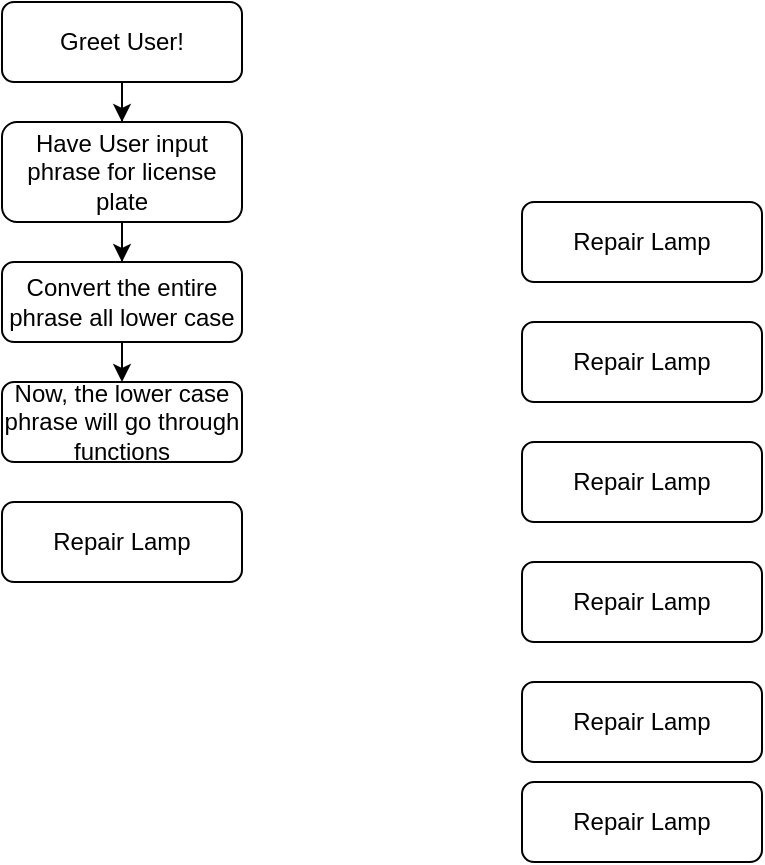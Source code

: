 <mxfile version="21.1.7" type="github">
  <diagram id="C5RBs43oDa-KdzZeNtuy" name="Page-1">
    <mxGraphModel dx="615" dy="544" grid="1" gridSize="10" guides="1" tooltips="1" connect="1" arrows="1" fold="1" page="1" pageScale="1" pageWidth="827" pageHeight="1169" math="0" shadow="0">
      <root>
        <mxCell id="WIyWlLk6GJQsqaUBKTNV-0" />
        <mxCell id="WIyWlLk6GJQsqaUBKTNV-1" parent="WIyWlLk6GJQsqaUBKTNV-0" />
        <mxCell id="wUMPg6dEyDOCm5ZmR4E2-0" style="edgeStyle=orthogonalEdgeStyle;rounded=0;orthogonalLoop=1;jettySize=auto;html=1;entryX=0.5;entryY=0;entryDx=0;entryDy=0;" edge="1" parent="WIyWlLk6GJQsqaUBKTNV-1" source="WIyWlLk6GJQsqaUBKTNV-3" target="WIyWlLk6GJQsqaUBKTNV-7">
          <mxGeometry relative="1" as="geometry" />
        </mxCell>
        <mxCell id="WIyWlLk6GJQsqaUBKTNV-3" value="Greet User!" style="rounded=1;whiteSpace=wrap;html=1;fontSize=12;glass=0;strokeWidth=1;shadow=0;" parent="WIyWlLk6GJQsqaUBKTNV-1" vertex="1">
          <mxGeometry x="160" y="80" width="120" height="40" as="geometry" />
        </mxCell>
        <mxCell id="wUMPg6dEyDOCm5ZmR4E2-2" style="edgeStyle=orthogonalEdgeStyle;rounded=0;orthogonalLoop=1;jettySize=auto;html=1;entryX=0.5;entryY=0;entryDx=0;entryDy=0;" edge="1" parent="WIyWlLk6GJQsqaUBKTNV-1" source="WIyWlLk6GJQsqaUBKTNV-7" target="WIyWlLk6GJQsqaUBKTNV-12">
          <mxGeometry relative="1" as="geometry" />
        </mxCell>
        <mxCell id="WIyWlLk6GJQsqaUBKTNV-7" value="Have User input phrase for license plate" style="rounded=1;whiteSpace=wrap;html=1;fontSize=12;glass=0;strokeWidth=1;shadow=0;" parent="WIyWlLk6GJQsqaUBKTNV-1" vertex="1">
          <mxGeometry x="160" y="140" width="120" height="50" as="geometry" />
        </mxCell>
        <mxCell id="WIyWlLk6GJQsqaUBKTNV-11" value="Now, the lower case phrase will go through functions" style="rounded=1;whiteSpace=wrap;html=1;fontSize=12;glass=0;strokeWidth=1;shadow=0;" parent="WIyWlLk6GJQsqaUBKTNV-1" vertex="1">
          <mxGeometry x="160" y="270" width="120" height="40" as="geometry" />
        </mxCell>
        <mxCell id="wUMPg6dEyDOCm5ZmR4E2-11" style="edgeStyle=orthogonalEdgeStyle;rounded=0;orthogonalLoop=1;jettySize=auto;html=1;exitX=0.5;exitY=1;exitDx=0;exitDy=0;entryX=0.5;entryY=0;entryDx=0;entryDy=0;" edge="1" parent="WIyWlLk6GJQsqaUBKTNV-1" source="WIyWlLk6GJQsqaUBKTNV-12" target="WIyWlLk6GJQsqaUBKTNV-11">
          <mxGeometry relative="1" as="geometry" />
        </mxCell>
        <mxCell id="WIyWlLk6GJQsqaUBKTNV-12" value="Convert the entire phrase all lower case" style="rounded=1;whiteSpace=wrap;html=1;fontSize=12;glass=0;strokeWidth=1;shadow=0;" parent="WIyWlLk6GJQsqaUBKTNV-1" vertex="1">
          <mxGeometry x="160" y="210" width="120" height="40" as="geometry" />
        </mxCell>
        <mxCell id="wUMPg6dEyDOCm5ZmR4E2-3" value="Repair Lamp" style="rounded=1;whiteSpace=wrap;html=1;fontSize=12;glass=0;strokeWidth=1;shadow=0;" vertex="1" parent="WIyWlLk6GJQsqaUBKTNV-1">
          <mxGeometry x="160" y="330" width="120" height="40" as="geometry" />
        </mxCell>
        <mxCell id="wUMPg6dEyDOCm5ZmR4E2-4" value="Repair Lamp" style="rounded=1;whiteSpace=wrap;html=1;fontSize=12;glass=0;strokeWidth=1;shadow=0;" vertex="1" parent="WIyWlLk6GJQsqaUBKTNV-1">
          <mxGeometry x="420" y="470" width="120" height="40" as="geometry" />
        </mxCell>
        <mxCell id="wUMPg6dEyDOCm5ZmR4E2-5" value="Repair Lamp" style="rounded=1;whiteSpace=wrap;html=1;fontSize=12;glass=0;strokeWidth=1;shadow=0;" vertex="1" parent="WIyWlLk6GJQsqaUBKTNV-1">
          <mxGeometry x="420" y="360" width="120" height="40" as="geometry" />
        </mxCell>
        <mxCell id="wUMPg6dEyDOCm5ZmR4E2-6" value="Repair Lamp" style="rounded=1;whiteSpace=wrap;html=1;fontSize=12;glass=0;strokeWidth=1;shadow=0;" vertex="1" parent="WIyWlLk6GJQsqaUBKTNV-1">
          <mxGeometry x="420" y="300" width="120" height="40" as="geometry" />
        </mxCell>
        <mxCell id="wUMPg6dEyDOCm5ZmR4E2-7" value="Repair Lamp" style="rounded=1;whiteSpace=wrap;html=1;fontSize=12;glass=0;strokeWidth=1;shadow=0;" vertex="1" parent="WIyWlLk6GJQsqaUBKTNV-1">
          <mxGeometry x="420" y="420" width="120" height="40" as="geometry" />
        </mxCell>
        <mxCell id="wUMPg6dEyDOCm5ZmR4E2-8" value="Repair Lamp" style="rounded=1;whiteSpace=wrap;html=1;fontSize=12;glass=0;strokeWidth=1;shadow=0;" vertex="1" parent="WIyWlLk6GJQsqaUBKTNV-1">
          <mxGeometry x="420" y="240" width="120" height="40" as="geometry" />
        </mxCell>
        <mxCell id="wUMPg6dEyDOCm5ZmR4E2-9" value="Repair Lamp" style="rounded=1;whiteSpace=wrap;html=1;fontSize=12;glass=0;strokeWidth=1;shadow=0;" vertex="1" parent="WIyWlLk6GJQsqaUBKTNV-1">
          <mxGeometry x="420" y="180" width="120" height="40" as="geometry" />
        </mxCell>
      </root>
    </mxGraphModel>
  </diagram>
</mxfile>
